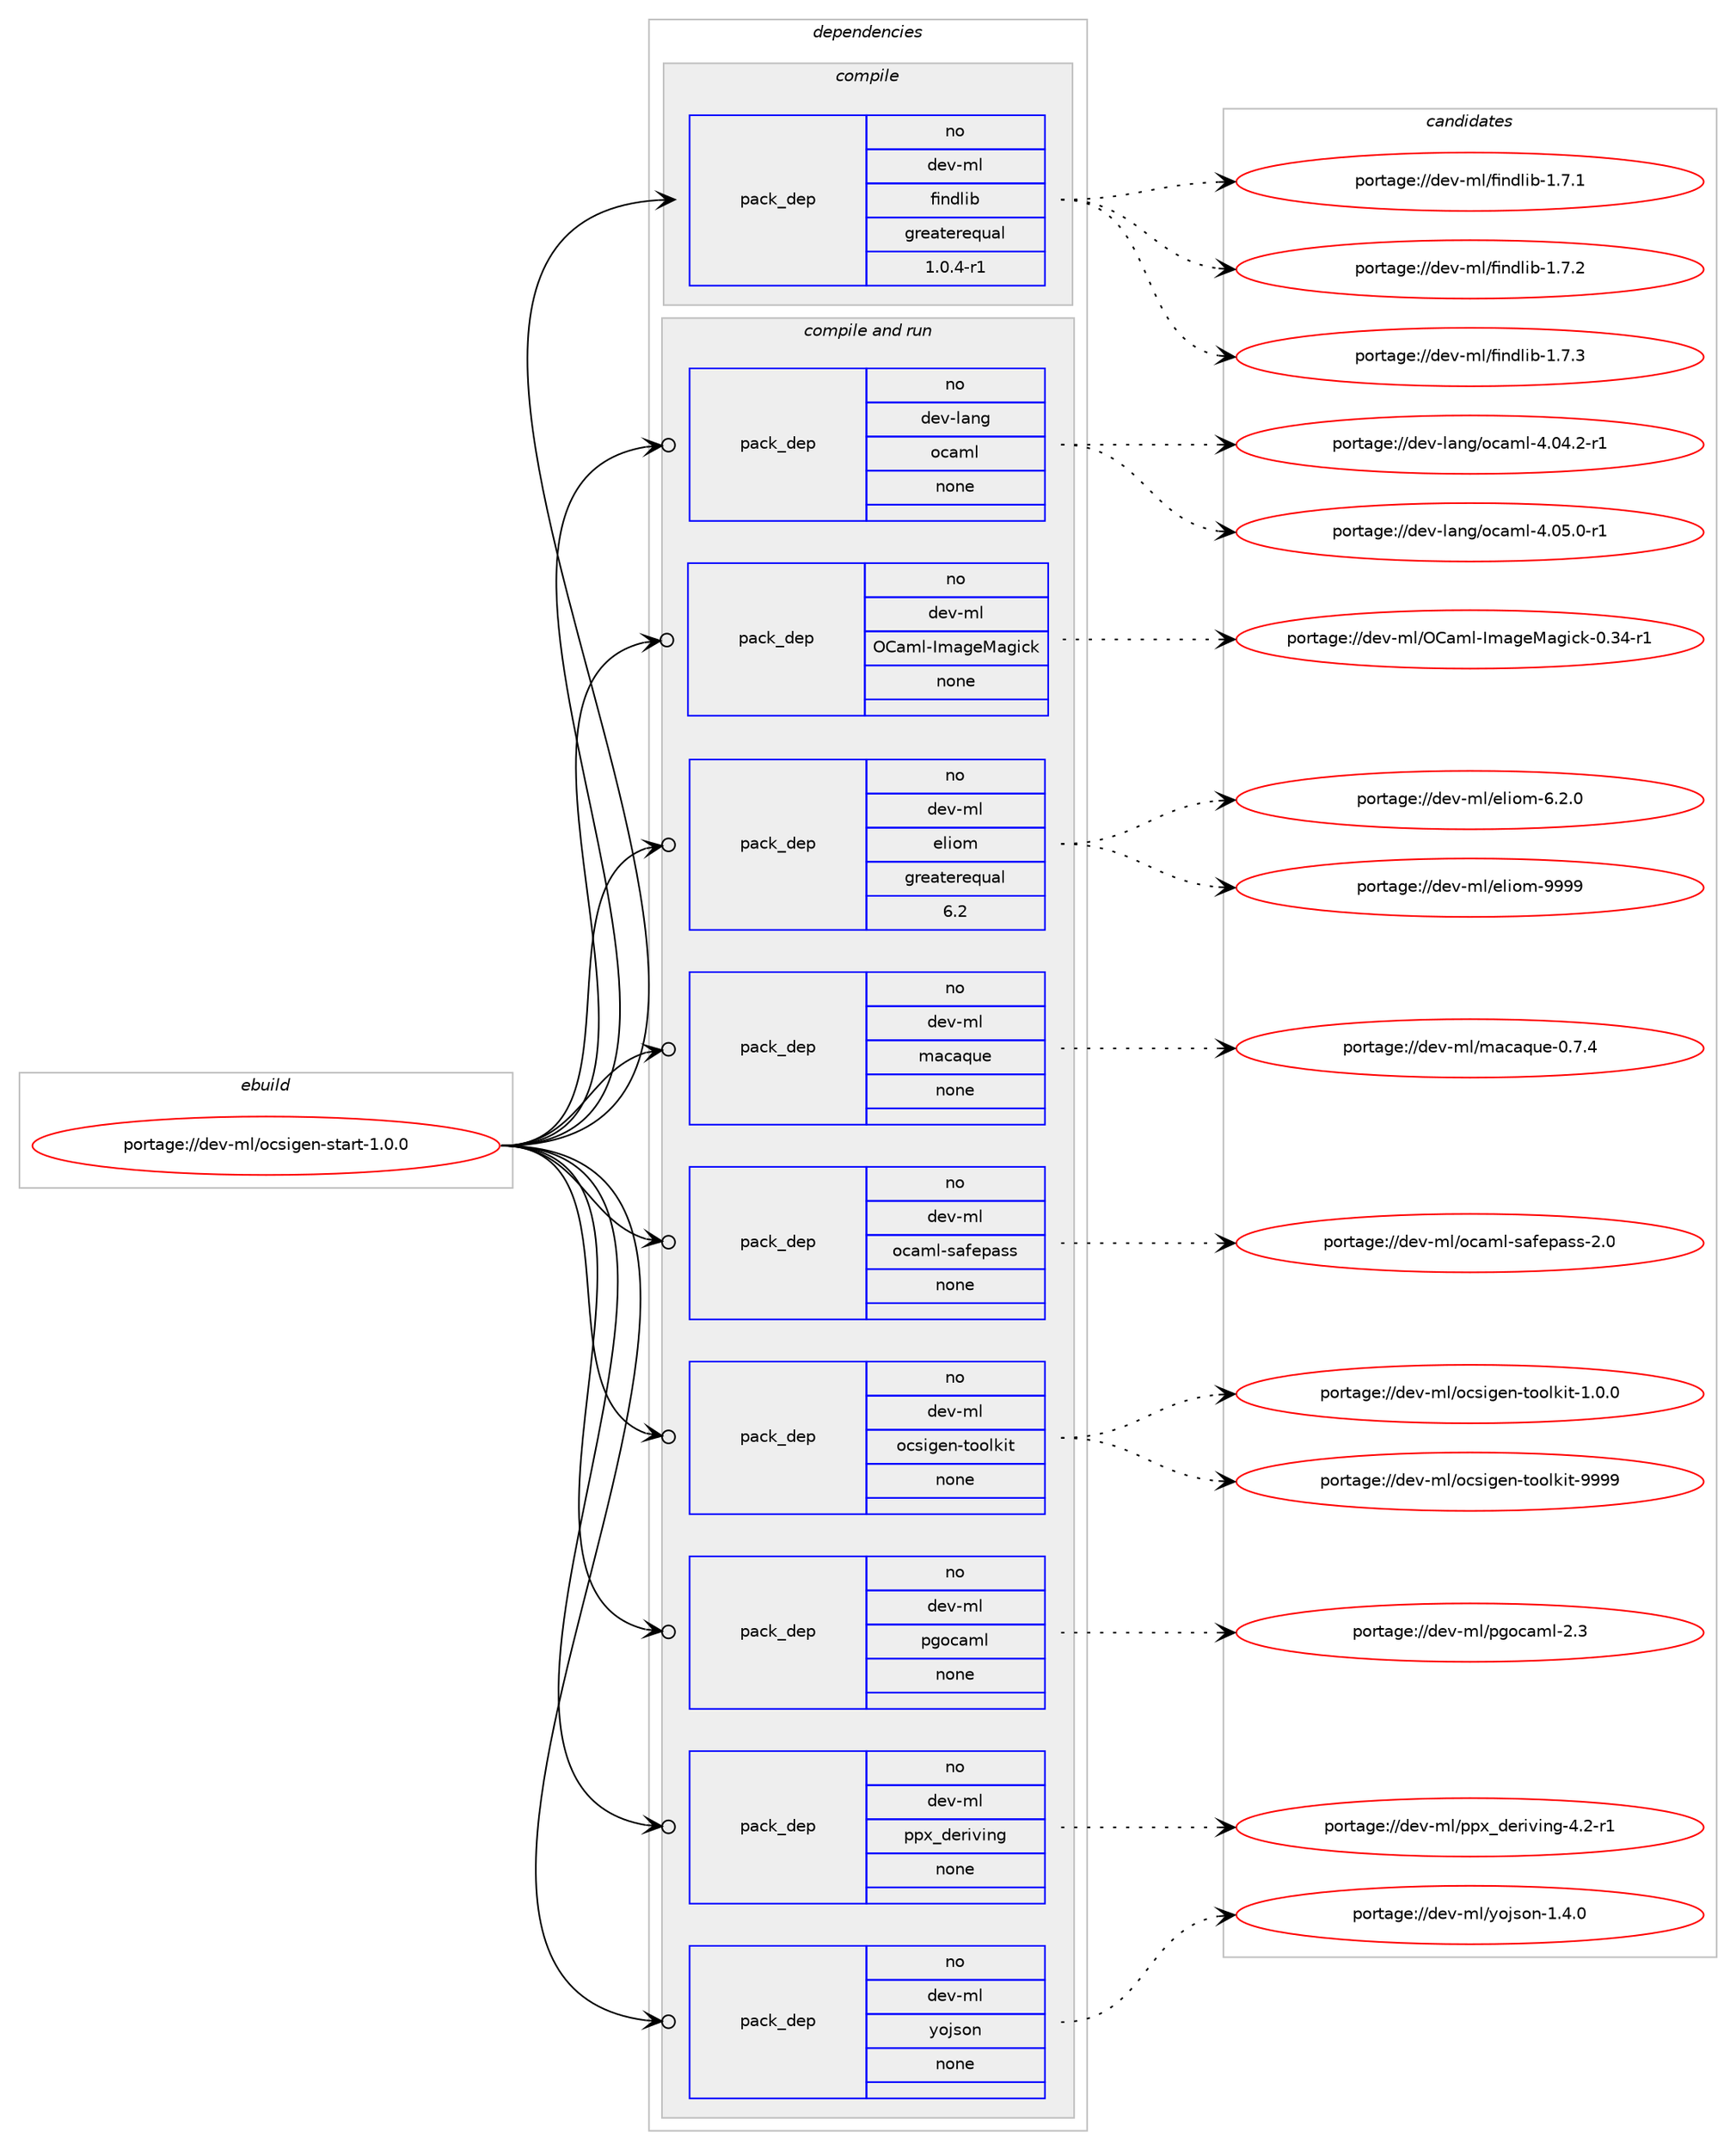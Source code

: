digraph prolog {

# *************
# Graph options
# *************

newrank=true;
concentrate=true;
compound=true;
graph [rankdir=LR,fontname=Helvetica,fontsize=10,ranksep=1.5];#, ranksep=2.5, nodesep=0.2];
edge  [arrowhead=vee];
node  [fontname=Helvetica,fontsize=10];

# **********
# The ebuild
# **********

subgraph cluster_leftcol {
color=gray;
rank=same;
label=<<i>ebuild</i>>;
id [label="portage://dev-ml/ocsigen-start-1.0.0", color=red, width=4, href="../dev-ml/ocsigen-start-1.0.0.svg"];
}

# ****************
# The dependencies
# ****************

subgraph cluster_midcol {
color=gray;
label=<<i>dependencies</i>>;
subgraph cluster_compile {
fillcolor="#eeeeee";
style=filled;
label=<<i>compile</i>>;
subgraph pack81779 {
dependency107437 [label=<<TABLE BORDER="0" CELLBORDER="1" CELLSPACING="0" CELLPADDING="4" WIDTH="220"><TR><TD ROWSPAN="6" CELLPADDING="30">pack_dep</TD></TR><TR><TD WIDTH="110">no</TD></TR><TR><TD>dev-ml</TD></TR><TR><TD>findlib</TD></TR><TR><TD>greaterequal</TD></TR><TR><TD>1.0.4-r1</TD></TR></TABLE>>, shape=none, color=blue];
}
id:e -> dependency107437:w [weight=20,style="solid",arrowhead="vee"];
}
subgraph cluster_compileandrun {
fillcolor="#eeeeee";
style=filled;
label=<<i>compile and run</i>>;
subgraph pack81780 {
dependency107438 [label=<<TABLE BORDER="0" CELLBORDER="1" CELLSPACING="0" CELLPADDING="4" WIDTH="220"><TR><TD ROWSPAN="6" CELLPADDING="30">pack_dep</TD></TR><TR><TD WIDTH="110">no</TD></TR><TR><TD>dev-lang</TD></TR><TR><TD>ocaml</TD></TR><TR><TD>none</TD></TR><TR><TD></TD></TR></TABLE>>, shape=none, color=blue];
}
id:e -> dependency107438:w [weight=20,style="solid",arrowhead="odotvee"];
subgraph pack81781 {
dependency107439 [label=<<TABLE BORDER="0" CELLBORDER="1" CELLSPACING="0" CELLPADDING="4" WIDTH="220"><TR><TD ROWSPAN="6" CELLPADDING="30">pack_dep</TD></TR><TR><TD WIDTH="110">no</TD></TR><TR><TD>dev-ml</TD></TR><TR><TD>OCaml-ImageMagick</TD></TR><TR><TD>none</TD></TR><TR><TD></TD></TR></TABLE>>, shape=none, color=blue];
}
id:e -> dependency107439:w [weight=20,style="solid",arrowhead="odotvee"];
subgraph pack81782 {
dependency107440 [label=<<TABLE BORDER="0" CELLBORDER="1" CELLSPACING="0" CELLPADDING="4" WIDTH="220"><TR><TD ROWSPAN="6" CELLPADDING="30">pack_dep</TD></TR><TR><TD WIDTH="110">no</TD></TR><TR><TD>dev-ml</TD></TR><TR><TD>eliom</TD></TR><TR><TD>greaterequal</TD></TR><TR><TD>6.2</TD></TR></TABLE>>, shape=none, color=blue];
}
id:e -> dependency107440:w [weight=20,style="solid",arrowhead="odotvee"];
subgraph pack81783 {
dependency107441 [label=<<TABLE BORDER="0" CELLBORDER="1" CELLSPACING="0" CELLPADDING="4" WIDTH="220"><TR><TD ROWSPAN="6" CELLPADDING="30">pack_dep</TD></TR><TR><TD WIDTH="110">no</TD></TR><TR><TD>dev-ml</TD></TR><TR><TD>macaque</TD></TR><TR><TD>none</TD></TR><TR><TD></TD></TR></TABLE>>, shape=none, color=blue];
}
id:e -> dependency107441:w [weight=20,style="solid",arrowhead="odotvee"];
subgraph pack81784 {
dependency107442 [label=<<TABLE BORDER="0" CELLBORDER="1" CELLSPACING="0" CELLPADDING="4" WIDTH="220"><TR><TD ROWSPAN="6" CELLPADDING="30">pack_dep</TD></TR><TR><TD WIDTH="110">no</TD></TR><TR><TD>dev-ml</TD></TR><TR><TD>ocaml-safepass</TD></TR><TR><TD>none</TD></TR><TR><TD></TD></TR></TABLE>>, shape=none, color=blue];
}
id:e -> dependency107442:w [weight=20,style="solid",arrowhead="odotvee"];
subgraph pack81785 {
dependency107443 [label=<<TABLE BORDER="0" CELLBORDER="1" CELLSPACING="0" CELLPADDING="4" WIDTH="220"><TR><TD ROWSPAN="6" CELLPADDING="30">pack_dep</TD></TR><TR><TD WIDTH="110">no</TD></TR><TR><TD>dev-ml</TD></TR><TR><TD>ocsigen-toolkit</TD></TR><TR><TD>none</TD></TR><TR><TD></TD></TR></TABLE>>, shape=none, color=blue];
}
id:e -> dependency107443:w [weight=20,style="solid",arrowhead="odotvee"];
subgraph pack81786 {
dependency107444 [label=<<TABLE BORDER="0" CELLBORDER="1" CELLSPACING="0" CELLPADDING="4" WIDTH="220"><TR><TD ROWSPAN="6" CELLPADDING="30">pack_dep</TD></TR><TR><TD WIDTH="110">no</TD></TR><TR><TD>dev-ml</TD></TR><TR><TD>pgocaml</TD></TR><TR><TD>none</TD></TR><TR><TD></TD></TR></TABLE>>, shape=none, color=blue];
}
id:e -> dependency107444:w [weight=20,style="solid",arrowhead="odotvee"];
subgraph pack81787 {
dependency107445 [label=<<TABLE BORDER="0" CELLBORDER="1" CELLSPACING="0" CELLPADDING="4" WIDTH="220"><TR><TD ROWSPAN="6" CELLPADDING="30">pack_dep</TD></TR><TR><TD WIDTH="110">no</TD></TR><TR><TD>dev-ml</TD></TR><TR><TD>ppx_deriving</TD></TR><TR><TD>none</TD></TR><TR><TD></TD></TR></TABLE>>, shape=none, color=blue];
}
id:e -> dependency107445:w [weight=20,style="solid",arrowhead="odotvee"];
subgraph pack81788 {
dependency107446 [label=<<TABLE BORDER="0" CELLBORDER="1" CELLSPACING="0" CELLPADDING="4" WIDTH="220"><TR><TD ROWSPAN="6" CELLPADDING="30">pack_dep</TD></TR><TR><TD WIDTH="110">no</TD></TR><TR><TD>dev-ml</TD></TR><TR><TD>yojson</TD></TR><TR><TD>none</TD></TR><TR><TD></TD></TR></TABLE>>, shape=none, color=blue];
}
id:e -> dependency107446:w [weight=20,style="solid",arrowhead="odotvee"];
}
subgraph cluster_run {
fillcolor="#eeeeee";
style=filled;
label=<<i>run</i>>;
}
}

# **************
# The candidates
# **************

subgraph cluster_choices {
rank=same;
color=gray;
label=<<i>candidates</i>>;

subgraph choice81779 {
color=black;
nodesep=1;
choiceportage100101118451091084710210511010010810598454946554649 [label="portage://dev-ml/findlib-1.7.1", color=red, width=4,href="../dev-ml/findlib-1.7.1.svg"];
choiceportage100101118451091084710210511010010810598454946554650 [label="portage://dev-ml/findlib-1.7.2", color=red, width=4,href="../dev-ml/findlib-1.7.2.svg"];
choiceportage100101118451091084710210511010010810598454946554651 [label="portage://dev-ml/findlib-1.7.3", color=red, width=4,href="../dev-ml/findlib-1.7.3.svg"];
dependency107437:e -> choiceportage100101118451091084710210511010010810598454946554649:w [style=dotted,weight="100"];
dependency107437:e -> choiceportage100101118451091084710210511010010810598454946554650:w [style=dotted,weight="100"];
dependency107437:e -> choiceportage100101118451091084710210511010010810598454946554651:w [style=dotted,weight="100"];
}
subgraph choice81780 {
color=black;
nodesep=1;
choiceportage1001011184510897110103471119997109108455246485246504511449 [label="portage://dev-lang/ocaml-4.04.2-r1", color=red, width=4,href="../dev-lang/ocaml-4.04.2-r1.svg"];
choiceportage1001011184510897110103471119997109108455246485346484511449 [label="portage://dev-lang/ocaml-4.05.0-r1", color=red, width=4,href="../dev-lang/ocaml-4.05.0-r1.svg"];
dependency107438:e -> choiceportage1001011184510897110103471119997109108455246485246504511449:w [style=dotted,weight="100"];
dependency107438:e -> choiceportage1001011184510897110103471119997109108455246485346484511449:w [style=dotted,weight="100"];
}
subgraph choice81781 {
color=black;
nodesep=1;
choiceportage100101118451091084779679710910845731099710310177971031059910745484651524511449 [label="portage://dev-ml/OCaml-ImageMagick-0.34-r1", color=red, width=4,href="../dev-ml/OCaml-ImageMagick-0.34-r1.svg"];
dependency107439:e -> choiceportage100101118451091084779679710910845731099710310177971031059910745484651524511449:w [style=dotted,weight="100"];
}
subgraph choice81782 {
color=black;
nodesep=1;
choiceportage1001011184510910847101108105111109455446504648 [label="portage://dev-ml/eliom-6.2.0", color=red, width=4,href="../dev-ml/eliom-6.2.0.svg"];
choiceportage10010111845109108471011081051111094557575757 [label="portage://dev-ml/eliom-9999", color=red, width=4,href="../dev-ml/eliom-9999.svg"];
dependency107440:e -> choiceportage1001011184510910847101108105111109455446504648:w [style=dotted,weight="100"];
dependency107440:e -> choiceportage10010111845109108471011081051111094557575757:w [style=dotted,weight="100"];
}
subgraph choice81783 {
color=black;
nodesep=1;
choiceportage1001011184510910847109979997113117101454846554652 [label="portage://dev-ml/macaque-0.7.4", color=red, width=4,href="../dev-ml/macaque-0.7.4.svg"];
dependency107441:e -> choiceportage1001011184510910847109979997113117101454846554652:w [style=dotted,weight="100"];
}
subgraph choice81784 {
color=black;
nodesep=1;
choiceportage1001011184510910847111999710910845115971021011129711511545504648 [label="portage://dev-ml/ocaml-safepass-2.0", color=red, width=4,href="../dev-ml/ocaml-safepass-2.0.svg"];
dependency107442:e -> choiceportage1001011184510910847111999710910845115971021011129711511545504648:w [style=dotted,weight="100"];
}
subgraph choice81785 {
color=black;
nodesep=1;
choiceportage10010111845109108471119911510510310111045116111111108107105116454946484648 [label="portage://dev-ml/ocsigen-toolkit-1.0.0", color=red, width=4,href="../dev-ml/ocsigen-toolkit-1.0.0.svg"];
choiceportage100101118451091084711199115105103101110451161111111081071051164557575757 [label="portage://dev-ml/ocsigen-toolkit-9999", color=red, width=4,href="../dev-ml/ocsigen-toolkit-9999.svg"];
dependency107443:e -> choiceportage10010111845109108471119911510510310111045116111111108107105116454946484648:w [style=dotted,weight="100"];
dependency107443:e -> choiceportage100101118451091084711199115105103101110451161111111081071051164557575757:w [style=dotted,weight="100"];
}
subgraph choice81786 {
color=black;
nodesep=1;
choiceportage1001011184510910847112103111999710910845504651 [label="portage://dev-ml/pgocaml-2.3", color=red, width=4,href="../dev-ml/pgocaml-2.3.svg"];
dependency107444:e -> choiceportage1001011184510910847112103111999710910845504651:w [style=dotted,weight="100"];
}
subgraph choice81787 {
color=black;
nodesep=1;
choiceportage100101118451091084711211212095100101114105118105110103455246504511449 [label="portage://dev-ml/ppx_deriving-4.2-r1", color=red, width=4,href="../dev-ml/ppx_deriving-4.2-r1.svg"];
dependency107445:e -> choiceportage100101118451091084711211212095100101114105118105110103455246504511449:w [style=dotted,weight="100"];
}
subgraph choice81788 {
color=black;
nodesep=1;
choiceportage1001011184510910847121111106115111110454946524648 [label="portage://dev-ml/yojson-1.4.0", color=red, width=4,href="../dev-ml/yojson-1.4.0.svg"];
dependency107446:e -> choiceportage1001011184510910847121111106115111110454946524648:w [style=dotted,weight="100"];
}
}

}
